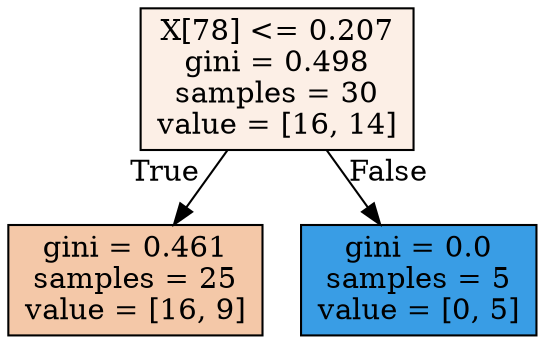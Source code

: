 digraph Tree {
node [shape=box, style="filled", color="black"] ;
0 [label="X[78] <= 0.207\ngini = 0.498\nsamples = 30\nvalue = [16, 14]", fillcolor="#fcefe6"] ;
1 [label="gini = 0.461\nsamples = 25\nvalue = [16, 9]", fillcolor="#f4c8a8"] ;
0 -> 1 [labeldistance=2.5, labelangle=45, headlabel="True"] ;
2 [label="gini = 0.0\nsamples = 5\nvalue = [0, 5]", fillcolor="#399de5"] ;
0 -> 2 [labeldistance=2.5, labelangle=-45, headlabel="False"] ;
}